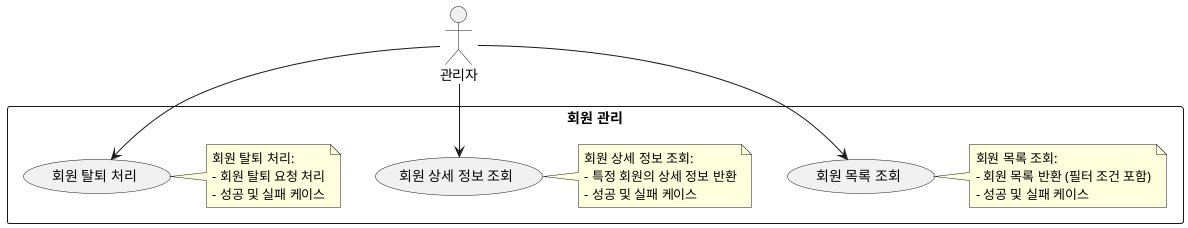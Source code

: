 @startuml
actor "관리자" as Admin

rectangle "회원 관리" {
  usecase "회원 목록 조회" as UC1_1
  note right of UC1_1
  회원 목록 조회:
  - 회원 목록 반환 (필터 조건 포함)
  - 성공 및 실패 케이스
  end note

  usecase "회원 상세 정보 조회" as UC1_2
  note right of UC1_2
  회원 상세 정보 조회:
  - 특정 회원의 상세 정보 반환
  - 성공 및 실패 케이스
  end note

  usecase "회원 탈퇴 처리" as UC1_3
  note right of UC1_3
  회원 탈퇴 처리:
  - 회원 탈퇴 요청 처리
  - 성공 및 실패 케이스
  end note
}

Admin --> UC1_1
Admin --> UC1_2
Admin --> UC1_3

@enduml
